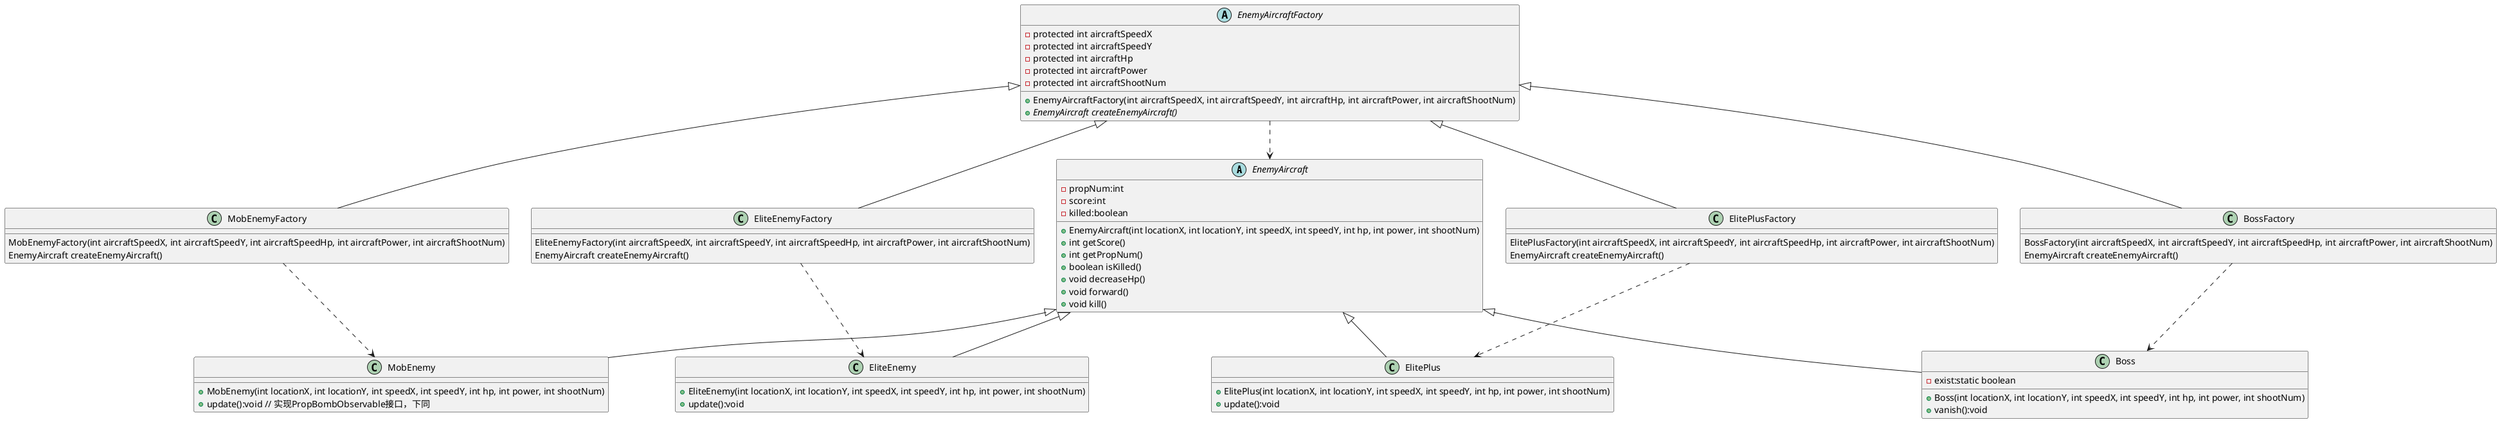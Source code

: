 @startuml
'https://plantuml.com/class-diagram


abstract class EnemyAircraft{
    - propNum:int
    - score:int
    - killed:boolean
    + EnemyAircraft(int locationX, int locationY, int speedX, int speedY, int hp, int power, int shootNum)
    + int getScore()
    + int getPropNum()
    + boolean isKilled()
    + void decreaseHp()
    + void forward()
    + void kill()
}

class MobEnemy{
    + MobEnemy(int locationX, int locationY, int speedX, int speedY, int hp, int power, int shootNum)
    + update():void // 实现PropBombObservable接口，下同
}

class Boss{
    - exist:static boolean
    + Boss(int locationX, int locationY, int speedX, int speedY, int hp, int power, int shootNum)
    + vanish():void
}

class EliteEnemy {
    + EliteEnemy(int locationX, int locationY, int speedX, int speedY, int hp, int power, int shootNum)
    + update():void
}

class ElitePlus{
    + ElitePlus(int locationX, int locationY, int speedX, int speedY, int hp, int power, int shootNum)
    + update():void
}


abstract class EnemyAircraftFactory{
    - protected int aircraftSpeedX
    - protected int aircraftSpeedY
    - protected int aircraftHp
    - protected int aircraftPower
    - protected int aircraftShootNum
    + EnemyAircraftFactory(int aircraftSpeedX, int aircraftSpeedY, int aircraftHp, int aircraftPower, int aircraftShootNum)
    + {abstract} EnemyAircraft createEnemyAircraft()
}

class MobEnemyFactory{
    MobEnemyFactory(int aircraftSpeedX, int aircraftSpeedY, int aircraftSpeedHp, int aircraftPower, int aircraftShootNum)
    EnemyAircraft createEnemyAircraft()
}

class EliteEnemyFactory{
    EliteEnemyFactory(int aircraftSpeedX, int aircraftSpeedY, int aircraftSpeedHp, int aircraftPower, int aircraftShootNum)
    EnemyAircraft createEnemyAircraft()
}

class ElitePlusFactory{
    ElitePlusFactory(int aircraftSpeedX, int aircraftSpeedY, int aircraftSpeedHp, int aircraftPower, int aircraftShootNum)
    EnemyAircraft createEnemyAircraft()
}

class BossFactory{
    BossFactory(int aircraftSpeedX, int aircraftSpeedY, int aircraftSpeedHp, int aircraftPower, int aircraftShootNum)
    EnemyAircraft createEnemyAircraft()
}

EnemyAircraft <|-- MobEnemy
EnemyAircraft <|-- EliteEnemy
EnemyAircraft <|-- ElitePlus
EnemyAircraft <|-- Boss

EnemyAircraftFactory <|-- MobEnemyFactory
EnemyAircraftFactory <|-- EliteEnemyFactory
EnemyAircraftFactory <|-- ElitePlusFactory
EnemyAircraftFactory <|-- BossFactory

EnemyAircraftFactory ..> EnemyAircraft
MobEnemyFactory ..> MobEnemy
EliteEnemyFactory ..> EliteEnemy
ElitePlusFactory ..> ElitePlus
BossFactory ..> Boss




@enduml